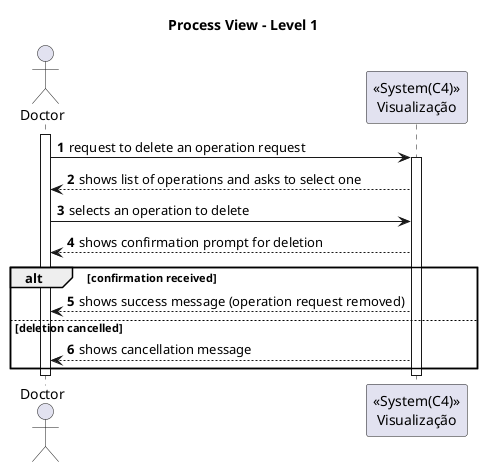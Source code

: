 ﻿@startuml
'https://plantuml.com/sequence-diagram

autonumber
actor Doctor as doc
participant "<<System(C4)>>\nVisualização" as sys

title Process View - Level 1


activate doc

doc -> sys: request to delete an operation request

activate sys

sys --> doc: shows list of operations and asks to select one
doc -> sys: selects an operation to delete

sys --> doc: shows confirmation prompt for deletion

alt confirmation received
    sys --> doc: shows success message (operation request removed)
else deletion cancelled
    sys --> doc: shows cancellation message
end

deactivate sys
deactivate doc

@enduml
